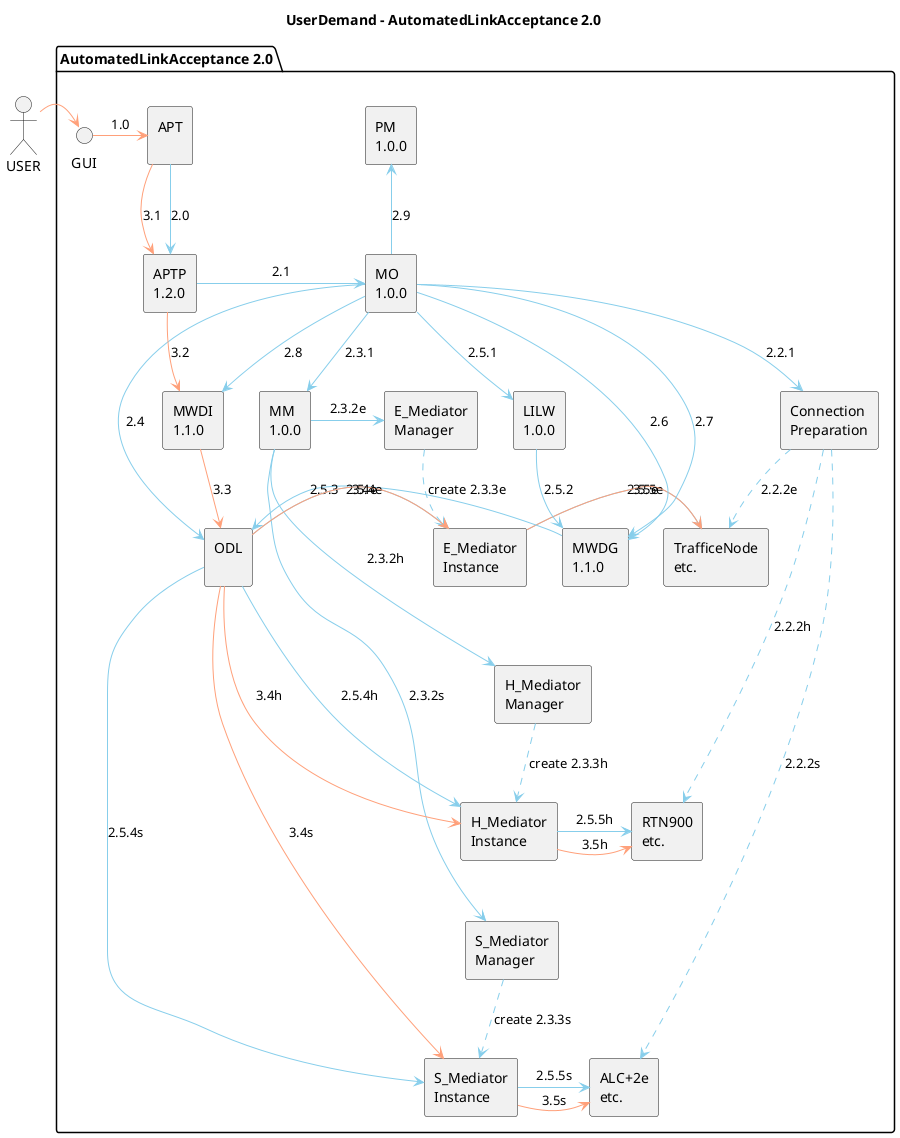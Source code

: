 @startuml FormerStructure
skinparam componentStyle rectangle

title
UserDemand - AutomatedLinkAcceptance 2.0
end title

actor USER as USER



  
  package "AutomatedLinkAcceptance 2.0" {

  interface GUI as GUI
  USER -[hidden] GUI
  component [APT\n] as APT
  GUI -[hidden] APT
  component [APTP\n1.2.0] as APTP

  USER -> GUI #LightSalmon
  GUI -> APT #LightSalmon : 1.0
 component [MO\n1.0.0] as MO
  APT -[hidden] MO
 
  component [ODL\n] as ODL
  component [Connection\nPreparation] as ConnectionPreparation
  MO -[hidden] ConnectionPreparation
  component [MM\n1.0.0] as MM
  MO -[hidden]- MM
  component [E_Mediator\nManager] as E_MediatorManager
  MO -[hidden] E_MediatorManager
  component [E_Mediator\nInstance] as E_MediatorInstance
  E_MediatorManager -[hidden]- E_MediatorInstance
  component [TrafficeNode\netc.] as E_Device
  E_MediatorInstance -[hidden] E_Device
  component [H_Mediator\nManager] as H_MediatorManager
  E_MediatorInstance -[hidden]- H_MediatorManager
  component [H_Mediator\nInstance] as H_MediatorInstance
  E_MediatorInstance -[hidden]- H_MediatorInstance
  H_MediatorManager -[hidden]- H_MediatorInstance
  component [RTN900\netc.] as H_Device
  H_MediatorInstance -[hidden] H_Device
  E_Device -[hidden]- H_Device
  component [S_Mediator\nManager] as S_MediatorManager
  H_MediatorInstance -[hidden]- S_MediatorManager
  component [S_Mediator\nInstance] as S_MediatorInstance
  H_MediatorInstance -[hidden]- S_MediatorInstance
  S_MediatorManager -[hidden]- S_MediatorInstance
  component [ALC+2e\netc.] as S_Device 
  S_MediatorInstance -[hidden] S_Device
  H_Device -[hidden]- S_Device
  component [PM\n1.0.0] as PM
  component [LILW\n1.0.0] as LILW
   MO -[hidden] LILW
  component [MWDG\n1.1.0] as MWDG
   LILW -[hidden] MWDG
  component [MWDI\n1.1.0] as MWDI
   MO -[hidden] MWDI

  APT -> APTP #SkyBlue : 2.0
  APTP -> MO #SkyBlue : 2.1

  MO -> ConnectionPreparation #SkyBlue : 2.2.1
  ConnectionPreparation ..> E_Device #SkyBlue : 2.2.2e
  ConnectionPreparation ..> H_Device #SkyBlue : 2.2.2h
  ConnectionPreparation ..> S_Device #SkyBlue : 2.2.2s

  MO -> MM #SkyBlue : 2.3.1
  MM -> E_MediatorManager #SkyBlue : 2.3.2e
  E_MediatorManager ..> E_MediatorInstance #SkyBlue : create 2.3.3e
  MM -> H_MediatorManager #SkyBlue : 2.3.2h
  H_MediatorManager ..> H_MediatorInstance #SkyBlue : create 2.3.3h
  MM -> S_MediatorManager #SkyBlue : 2.3.2s
  S_MediatorManager ..> S_MediatorInstance #SkyBlue : create 2.3.3s

  MO -> ODL #SkyBlue : 2.4

  MO --> LILW #SkyBlue : 2.5.1
  LILW -down-> MWDG #SkyBlue : 2.5.2
  MWDG -> ODL #SkyBlue : 2.5.3


  ODL -> E_MediatorInstance #SkyBlue : 2.5.4e
  ODL -> H_MediatorInstance #SkyBlue: 2.5.4h
  ODL -> S_MediatorInstance #SkyBlue : 2.5.4s
  E_MediatorInstance -> E_Device #SkyBlue : 2.5.5e
  H_MediatorInstance -> H_Device #SkyBlue : 2.5.5h
  S_MediatorInstance -> S_Device #SkyBlue : 2.5.5s

  MO -up-> MWDG #SkyBlue : 2.6
  MO -up-> MWDG #SkyBlue : 2.7
  MO -up-> MWDI #SkyBlue : 2.8
  MO -up-> PM #SkyBlue : 2.9

  APT --> APTP #LightSalmon : 3.1
  APTP -> MWDI #LightSalmon : 3.2
  MWDI -> ODL #LightSalmon : 3.3
  ODL -> E_MediatorInstance #LightSalmon : 3.4e
  ODL -> H_MediatorInstance #LightSalmon : 3.4h
  ODL -> S_MediatorInstance #LightSalmon : 3.4s
  E_MediatorInstance -> E_Device #LightSalmon : 3.5e
  H_MediatorInstance -> H_Device #LightSalmon : 3.5h
  S_MediatorInstance -> S_Device #LightSalmon : 3.5s


  }

@enduml